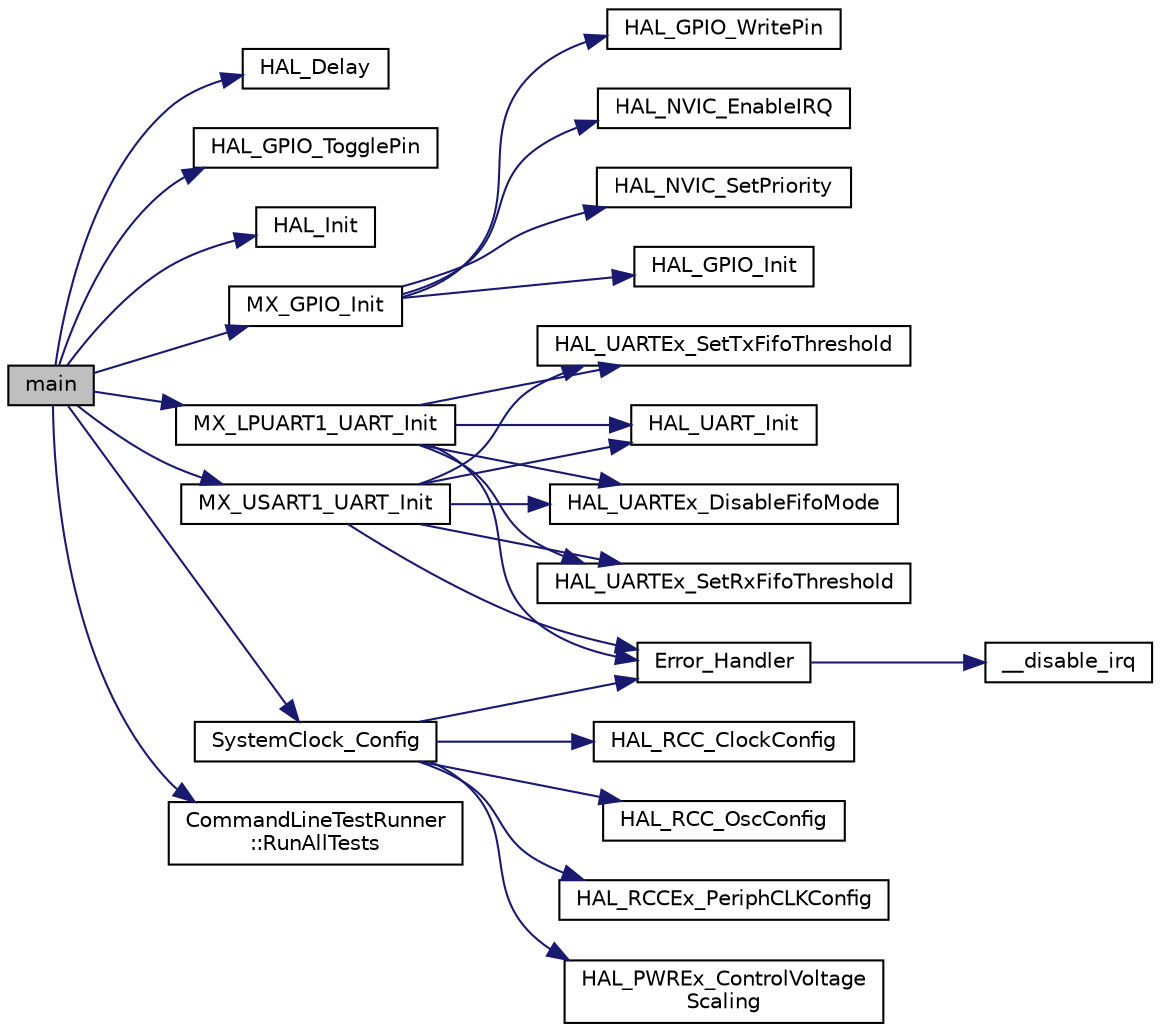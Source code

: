 digraph "main"
{
 // LATEX_PDF_SIZE
  edge [fontname="Helvetica",fontsize="10",labelfontname="Helvetica",labelfontsize="10"];
  node [fontname="Helvetica",fontsize="10",shape=record];
  rankdir="LR";
  Node1 [label="main",height=0.2,width=0.4,color="black", fillcolor="grey75", style="filled", fontcolor="black",tooltip="The application entry point."];
  Node1 -> Node2 [color="midnightblue",fontsize="10",style="solid",fontname="Helvetica"];
  Node2 [label="HAL_Delay",height=0.2,width=0.4,color="black", fillcolor="white", style="filled",URL="$group__HAL__Exported__Functions__Group2.html#gae63b34eea12780ca2e1100c2402da18e",tooltip=" "];
  Node1 -> Node3 [color="midnightblue",fontsize="10",style="solid",fontname="Helvetica"];
  Node3 [label="HAL_GPIO_TogglePin",height=0.2,width=0.4,color="black", fillcolor="white", style="filled",URL="$group__GPIO__Exported__Functions__Group2.html#gaf5e0c89f752de5cdedcc30db068133f6",tooltip=" "];
  Node1 -> Node4 [color="midnightblue",fontsize="10",style="solid",fontname="Helvetica"];
  Node4 [label="HAL_Init",height=0.2,width=0.4,color="black", fillcolor="white", style="filled",URL="$group__HAL__Exported__Functions__Group1.html#gaecac54d350c3730e6831eb404e557dc4",tooltip=" "];
  Node1 -> Node5 [color="midnightblue",fontsize="10",style="solid",fontname="Helvetica"];
  Node5 [label="MX_GPIO_Init",height=0.2,width=0.4,color="black", fillcolor="white", style="filled",URL="$main_8cpp.html#ae89fdd15729ad41a66911190fcbab23a",tooltip="GPIO Initialization Function."];
  Node5 -> Node6 [color="midnightblue",fontsize="10",style="solid",fontname="Helvetica"];
  Node6 [label="HAL_GPIO_Init",height=0.2,width=0.4,color="black", fillcolor="white", style="filled",URL="$group__GPIO__Exported__Functions__Group1.html#ga41bda93b6dd639e4905fdb1454eff98e",tooltip=" "];
  Node5 -> Node7 [color="midnightblue",fontsize="10",style="solid",fontname="Helvetica"];
  Node7 [label="HAL_GPIO_WritePin",height=0.2,width=0.4,color="black", fillcolor="white", style="filled",URL="$group__GPIO__Exported__Functions__Group2.html#gaf4b97bdf533a02f51ef696d43b6da5c4",tooltip=" "];
  Node5 -> Node8 [color="midnightblue",fontsize="10",style="solid",fontname="Helvetica"];
  Node8 [label="HAL_NVIC_EnableIRQ",height=0.2,width=0.4,color="black", fillcolor="white", style="filled",URL="$group__CORTEX__Exported__Functions__Group1.html#gaaad4492c1b25e006d69948a15790352a",tooltip=" "];
  Node5 -> Node9 [color="midnightblue",fontsize="10",style="solid",fontname="Helvetica"];
  Node9 [label="HAL_NVIC_SetPriority",height=0.2,width=0.4,color="black", fillcolor="white", style="filled",URL="$group__CORTEX__Exported__Functions__Group1.html#ga8581a82025a4780efd00876a66e3e91b",tooltip=" "];
  Node1 -> Node10 [color="midnightblue",fontsize="10",style="solid",fontname="Helvetica"];
  Node10 [label="MX_LPUART1_UART_Init",height=0.2,width=0.4,color="black", fillcolor="white", style="filled",URL="$main_8cpp.html#a21ad298121ac0d079b93bf2c49d0fa92",tooltip="LPUART1 Initialization Function."];
  Node10 -> Node11 [color="midnightblue",fontsize="10",style="solid",fontname="Helvetica"];
  Node11 [label="Error_Handler",height=0.2,width=0.4,color="black", fillcolor="white", style="filled",URL="$main_8cpp.html#a1730ffe1e560465665eb47d9264826f9",tooltip="This function is executed in case of error occurrence."];
  Node11 -> Node12 [color="midnightblue",fontsize="10",style="solid",fontname="Helvetica"];
  Node12 [label="__disable_irq",height=0.2,width=0.4,color="black", fillcolor="white", style="filled",URL="$group__CMSIS__Core__RegAccFunctions.html#ga2299877e4ba3e162ca9dbabd6e0abef6",tooltip="Disable IRQ Interrupts."];
  Node10 -> Node13 [color="midnightblue",fontsize="10",style="solid",fontname="Helvetica"];
  Node13 [label="HAL_UART_Init",height=0.2,width=0.4,color="black", fillcolor="white", style="filled",URL="$group__UART__Exported__Functions__Group1.html#gabe47045024787099b0bfa82bbe7b0b6a",tooltip=" "];
  Node10 -> Node14 [color="midnightblue",fontsize="10",style="solid",fontname="Helvetica"];
  Node14 [label="HAL_UARTEx_DisableFifoMode",height=0.2,width=0.4,color="black", fillcolor="white", style="filled",URL="$group__UARTEx__Exported__Functions__Group3.html#ga5f321105c87423e7156dbab60826b37a",tooltip=" "];
  Node10 -> Node15 [color="midnightblue",fontsize="10",style="solid",fontname="Helvetica"];
  Node15 [label="HAL_UARTEx_SetRxFifoThreshold",height=0.2,width=0.4,color="black", fillcolor="white", style="filled",URL="$group__UARTEx__Exported__Functions__Group3.html#ga7aa1f7a62351e140b6bc74a26ce14e5e",tooltip=" "];
  Node10 -> Node16 [color="midnightblue",fontsize="10",style="solid",fontname="Helvetica"];
  Node16 [label="HAL_UARTEx_SetTxFifoThreshold",height=0.2,width=0.4,color="black", fillcolor="white", style="filled",URL="$group__UARTEx__Exported__Functions__Group3.html#gae2e0da62ac7e71641ee696f6b6a3de11",tooltip=" "];
  Node1 -> Node17 [color="midnightblue",fontsize="10",style="solid",fontname="Helvetica"];
  Node17 [label="MX_USART1_UART_Init",height=0.2,width=0.4,color="black", fillcolor="white", style="filled",URL="$main_8cpp.html#a62f4b77e20bccafe98a183771749c20c",tooltip="USART1 Initialization Function."];
  Node17 -> Node11 [color="midnightblue",fontsize="10",style="solid",fontname="Helvetica"];
  Node17 -> Node13 [color="midnightblue",fontsize="10",style="solid",fontname="Helvetica"];
  Node17 -> Node14 [color="midnightblue",fontsize="10",style="solid",fontname="Helvetica"];
  Node17 -> Node15 [color="midnightblue",fontsize="10",style="solid",fontname="Helvetica"];
  Node17 -> Node16 [color="midnightblue",fontsize="10",style="solid",fontname="Helvetica"];
  Node1 -> Node18 [color="midnightblue",fontsize="10",style="solid",fontname="Helvetica"];
  Node18 [label="CommandLineTestRunner\l::RunAllTests",height=0.2,width=0.4,color="black", fillcolor="white", style="filled",URL="$classCommandLineTestRunner.html#a7e545b4282056961cb0eb2f73afc56de",tooltip=" "];
  Node1 -> Node19 [color="midnightblue",fontsize="10",style="solid",fontname="Helvetica"];
  Node19 [label="SystemClock_Config",height=0.2,width=0.4,color="black", fillcolor="white", style="filled",URL="$main_8cpp.html#a70af21c671abfcc773614a9a4f63d920",tooltip="System Clock Configuration."];
  Node19 -> Node11 [color="midnightblue",fontsize="10",style="solid",fontname="Helvetica"];
  Node19 -> Node20 [color="midnightblue",fontsize="10",style="solid",fontname="Helvetica"];
  Node20 [label="HAL_PWREx_ControlVoltage\lScaling",height=0.2,width=0.4,color="black", fillcolor="white", style="filled",URL="$group__PWREx__Exported__Functions__Group1.html#ga1a1e616641c2dc696681ace585d9afb5",tooltip=" "];
  Node19 -> Node21 [color="midnightblue",fontsize="10",style="solid",fontname="Helvetica"];
  Node21 [label="HAL_RCC_ClockConfig",height=0.2,width=0.4,color="black", fillcolor="white", style="filled",URL="$group__RCC__Exported__Functions__Group1.html#gad0a4b5c7459219fafc15f3f867563ef3",tooltip=" "];
  Node19 -> Node22 [color="midnightblue",fontsize="10",style="solid",fontname="Helvetica"];
  Node22 [label="HAL_RCC_OscConfig",height=0.2,width=0.4,color="black", fillcolor="white", style="filled",URL="$group__RCC__Exported__Functions__Group1.html#ga9c504088722e03830df6caad932ad06b",tooltip=" "];
  Node19 -> Node23 [color="midnightblue",fontsize="10",style="solid",fontname="Helvetica"];
  Node23 [label="HAL_RCCEx_PeriphCLKConfig",height=0.2,width=0.4,color="black", fillcolor="white", style="filled",URL="$group__RCCEx__Exported__Functions__Group1.html#ga0c0f61a1e2f47cc81bc43d83ba3e0d95",tooltip=" "];
}
